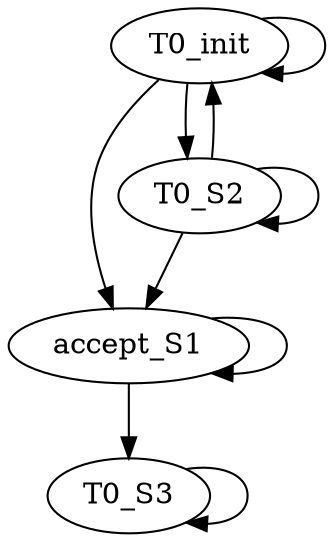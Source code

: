 digraph "" {
	T0_init -> T0_init	[key=0,
		data="(on_edge)"];
	T0_init -> accept_S1	[key=0,
		data="(on_light)"];
	T0_init -> T0_S2	[key=0,
		data="(not (on_edge))"];
	accept_S1 -> accept_S1	[key=0,
		data="(on_light)"];
	accept_S1 -> T0_S3	[key=0,
		data="(not (on_light))"];
	T0_S2 -> T0_init	[key=0,
		data="(on_edge)"];
	T0_S2 -> accept_S1	[key=0,
		data="((on_edge)  and  (on_light))"];
	T0_S2 -> T0_S2	[key=0,
		data="(not (on_edge))"];
	T0_S3 -> T0_S3	[key=0,
		data="(true)"];
}
